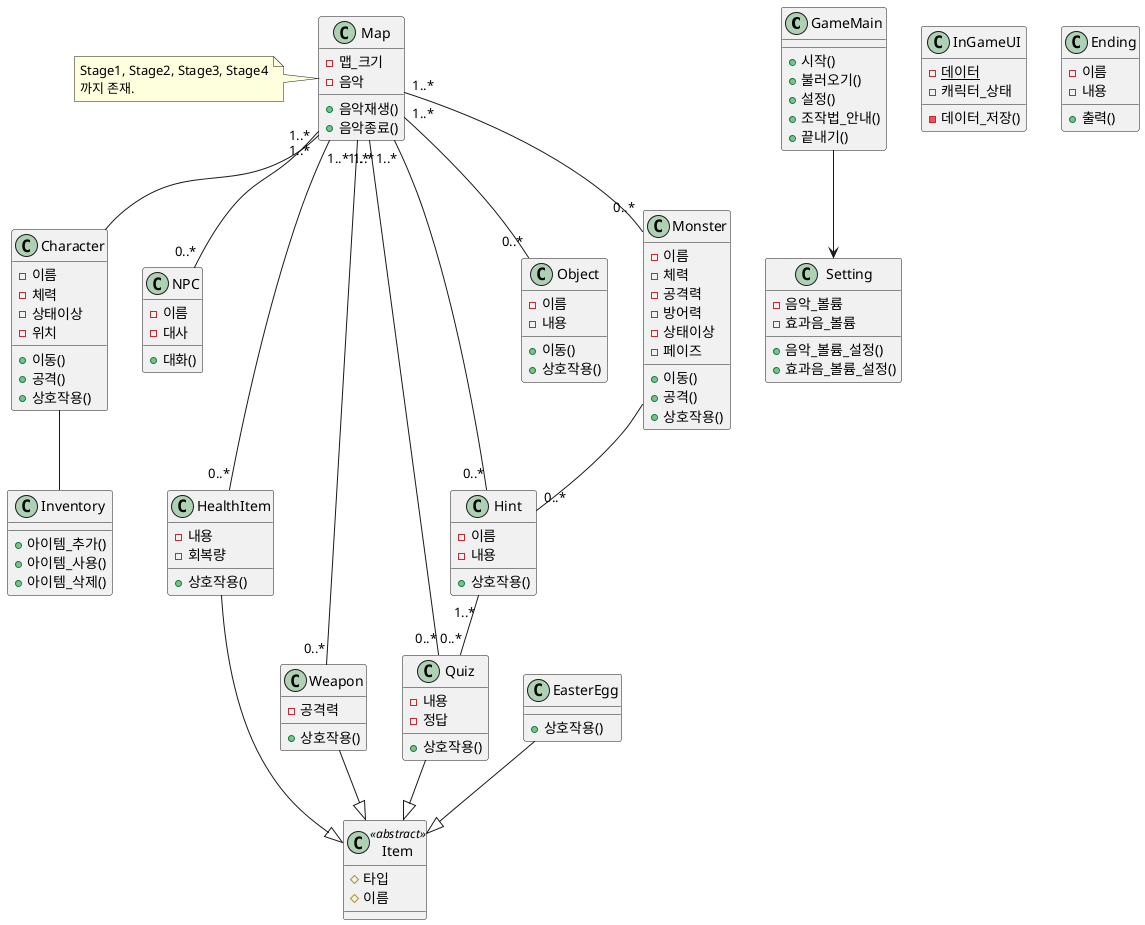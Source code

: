 @startuml
class GameMain {
    +{method} 시작()
    +{method} 불러오기()
    +{method} 설정()
    +{method} 조작법_안내()
    +{method} 끝내기()
}

class Setting {
    -{field} 음악_볼륨
    -{field} 효과음_볼륨
    +{method} 음악_볼륨_설정()
    +{method} 효과음_볼륨_설정()
}

class Character {
    -{field} 이름
    -{field} 체력
    -{field} 상태이상
    -{field} 위치
    +{method} 이동()
    +{method} 공격()
    +{method} 상호작용()
}

class Inventory {
    +{method} 아이템_추가()
    +{method} 아이템_사용()
    +{method} 아이템_삭제()
}

Character -- Inventory

class NPC {
    -{field} 이름
    -{field} 대사
    +{method} 대화()
}

class Item<<abstract>> {
    #{field} 타입
    #{field} 이름
}

class Hint {
    -{field} 이름
    -{field} 내용
    +{method} 상호작용()
}

class HealthItem {
    -{field} 내용
    -{field} 회복량
    +{method} 상호작용()
}

class Weapon {
    -{field} 공격력
    +{method} 상호작용()
}

class Quiz {
    -{field} 내용
    -{Field} 정답
    +{method} 상호작용()
}

EasterEgg --|> Item
HealthItem --|> Item
Weapon --|> Item
Quiz --|> Item

class Map {
    -{field} 맵_크기
    -{field} 음악
    +{method} 음악재생()
    +{method} 음악종료()
}

class Object {
    -{field} 이름
    -{field} 내용
    +{method} 이동()
    +{method} 상호작용()
}

class Monster {
    -{field} 이름
    -{field} 체력
    -{field} 공격력
    -{field} 방어력
    -{field} 상태이상
    -{field} 페이즈
    +{method} 이동()
    +{method} 공격()
    +{method} 상호작용()
}

class EasterEgg {
    +{method} 상호작용()
}

class InGameUI {
    -{static} {field} 데이터
    -{field} 캐릭터_상태
    -{method} 데이터_저장()
}

class Ending {
    -{field} 이름
    -{field} 내용
    +{method} 출력()
}

note left of Map
Stage1, Stage2, Stage3, Stage4
까지 존재.
end note

Monster -- "0..*" Hint

Hint "1..*" -- "0..*" Quiz
Map "1..*" -- "0..*" Object
Map "1..*" -- "0..*" Monster
Map "1..*" -- Character
Map "1..*" -- "0..*" NPC
Map "1..*" -- "0..*" Hint
Map "1..*" -- "0..*" HealthItem
Map "1..*" -- "0..*" Weapon
Map "1..*" -- "0..*" Quiz
GameMain --> Setting
@enduml
